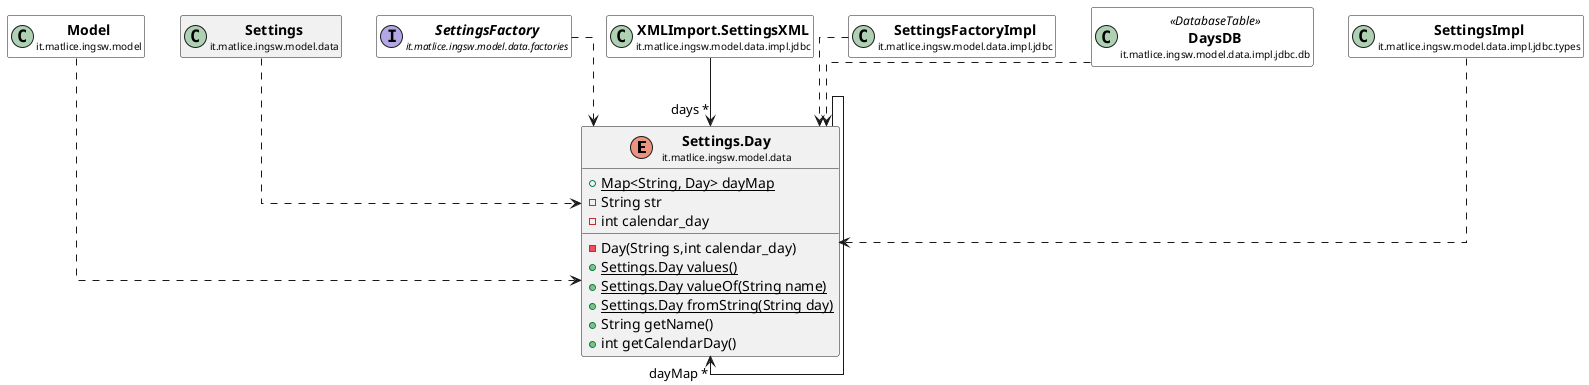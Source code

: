 @startuml

skinparam svgLinkTarget _parent
skinparam linetype ortho
set namespaceSeparator none
enum "<b><size:14>Settings.Day</b>\n<size:10>it.matlice.ingsw.model.data" as it.matlice.ingsw.model.data.Settings.Day  [[../../../../../it/matlice/ingsw/model/data/Settings.Day.html{it.matlice.ingsw.model.data.Settings.Day}]] {
{static} +Map<String, Day> dayMap
-String str
-int calendar_day
-Day(String s,int calendar_day)
{static} +Settings.Day values()
{static} +Settings.Day valueOf(String name)
{static} +Settings.Day fromString(String day)
+String getName()
+int getCalendarDay()
}



class "<b><size:14>Model</b>\n<size:10>it.matlice.ingsw.model" as it.matlice.ingsw.model.Model  [[../../../../../it/matlice/ingsw/model/Model.html{it.matlice.ingsw.model.Model}]] #white {
}

hide it.matlice.ingsw.model.Model fields
hide it.matlice.ingsw.model.Model methods

it.matlice.ingsw.model.Model ..> it.matlice.ingsw.model.data.Settings.Day

class "<b><size:14>Settings</b>\n<size:10>it.matlice.ingsw.model.data" as it.matlice.ingsw.model.data.Settings  [[../../../../../it/matlice/ingsw/model/data/Settings.html{it.matlice.ingsw.model.data.Settings}]] {
}

hide it.matlice.ingsw.model.data.Settings fields
hide it.matlice.ingsw.model.data.Settings methods

it.matlice.ingsw.model.data.Settings ..> it.matlice.ingsw.model.data.Settings.Day


it.matlice.ingsw.model.data.Settings.Day -->  "dayMap *" it.matlice.ingsw.model.data.Settings.Day

interface "<b><size:14>SettingsFactory</b>\n<size:10>it.matlice.ingsw.model.data.factories" as it.matlice.ingsw.model.data.factories.SettingsFactory  [[../../../../../it/matlice/ingsw/model/data/factories/SettingsFactory.html{it.matlice.ingsw.model.data.factories.SettingsFactory}]] #white {
}

hide it.matlice.ingsw.model.data.factories.SettingsFactory fields
hide it.matlice.ingsw.model.data.factories.SettingsFactory methods

it.matlice.ingsw.model.data.factories.SettingsFactory ..> it.matlice.ingsw.model.data.Settings.Day

class "<b><size:14>XMLImport.SettingsXML</b>\n<size:10>it.matlice.ingsw.model.data.impl.jdbc" as it.matlice.ingsw.model.data.impl.jdbc.XMLImport.SettingsXML  [[../../../../../it/matlice/ingsw/model/data/impl/jdbc/XMLImport.SettingsXML.html{it.matlice.ingsw.model.data.impl.jdbc.XMLImport.SettingsXML}]] #white {
}

hide it.matlice.ingsw.model.data.impl.jdbc.XMLImport.SettingsXML fields
hide it.matlice.ingsw.model.data.impl.jdbc.XMLImport.SettingsXML methods

it.matlice.ingsw.model.data.impl.jdbc.XMLImport.SettingsXML -->  "days *" it.matlice.ingsw.model.data.Settings.Day

class "<b><size:14>SettingsFactoryImpl</b>\n<size:10>it.matlice.ingsw.model.data.impl.jdbc" as it.matlice.ingsw.model.data.impl.jdbc.SettingsFactoryImpl  [[../../../../../it/matlice/ingsw/model/data/impl/jdbc/SettingsFactoryImpl.html{it.matlice.ingsw.model.data.impl.jdbc.SettingsFactoryImpl}]] #white {
}

hide it.matlice.ingsw.model.data.impl.jdbc.SettingsFactoryImpl fields
hide it.matlice.ingsw.model.data.impl.jdbc.SettingsFactoryImpl methods

it.matlice.ingsw.model.data.impl.jdbc.SettingsFactoryImpl ..> it.matlice.ingsw.model.data.Settings.Day

class "<b><size:14>DaysDB</b>\n<size:10>it.matlice.ingsw.model.data.impl.jdbc.db" as it.matlice.ingsw.model.data.impl.jdbc.db.DaysDB <<DatabaseTable>> [[../../../../../it/matlice/ingsw/model/data/impl/jdbc/db/DaysDB.html{it.matlice.ingsw.model.data.impl.jdbc.db.DaysDB}]] #white {
}

hide it.matlice.ingsw.model.data.impl.jdbc.db.DaysDB fields
hide it.matlice.ingsw.model.data.impl.jdbc.db.DaysDB methods

it.matlice.ingsw.model.data.impl.jdbc.db.DaysDB ..> it.matlice.ingsw.model.data.Settings.Day

class "<b><size:14>SettingsImpl</b>\n<size:10>it.matlice.ingsw.model.data.impl.jdbc.types" as it.matlice.ingsw.model.data.impl.jdbc.types.SettingsImpl  [[../../../../../it/matlice/ingsw/model/data/impl/jdbc/types/SettingsImpl.html{it.matlice.ingsw.model.data.impl.jdbc.types.SettingsImpl}]] #white {
}

hide it.matlice.ingsw.model.data.impl.jdbc.types.SettingsImpl fields
hide it.matlice.ingsw.model.data.impl.jdbc.types.SettingsImpl methods

it.matlice.ingsw.model.data.impl.jdbc.types.SettingsImpl ..> it.matlice.ingsw.model.data.Settings.Day


@enduml
